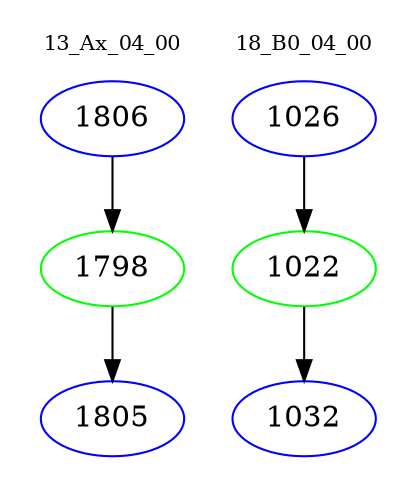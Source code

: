 digraph{
subgraph cluster_0 {
color = white
label = "13_Ax_04_00";
fontsize=10;
T0_1806 [label="1806", color="blue"]
T0_1806 -> T0_1798 [color="black"]
T0_1798 [label="1798", color="green"]
T0_1798 -> T0_1805 [color="black"]
T0_1805 [label="1805", color="blue"]
}
subgraph cluster_1 {
color = white
label = "18_B0_04_00";
fontsize=10;
T1_1026 [label="1026", color="blue"]
T1_1026 -> T1_1022 [color="black"]
T1_1022 [label="1022", color="green"]
T1_1022 -> T1_1032 [color="black"]
T1_1032 [label="1032", color="blue"]
}
}
